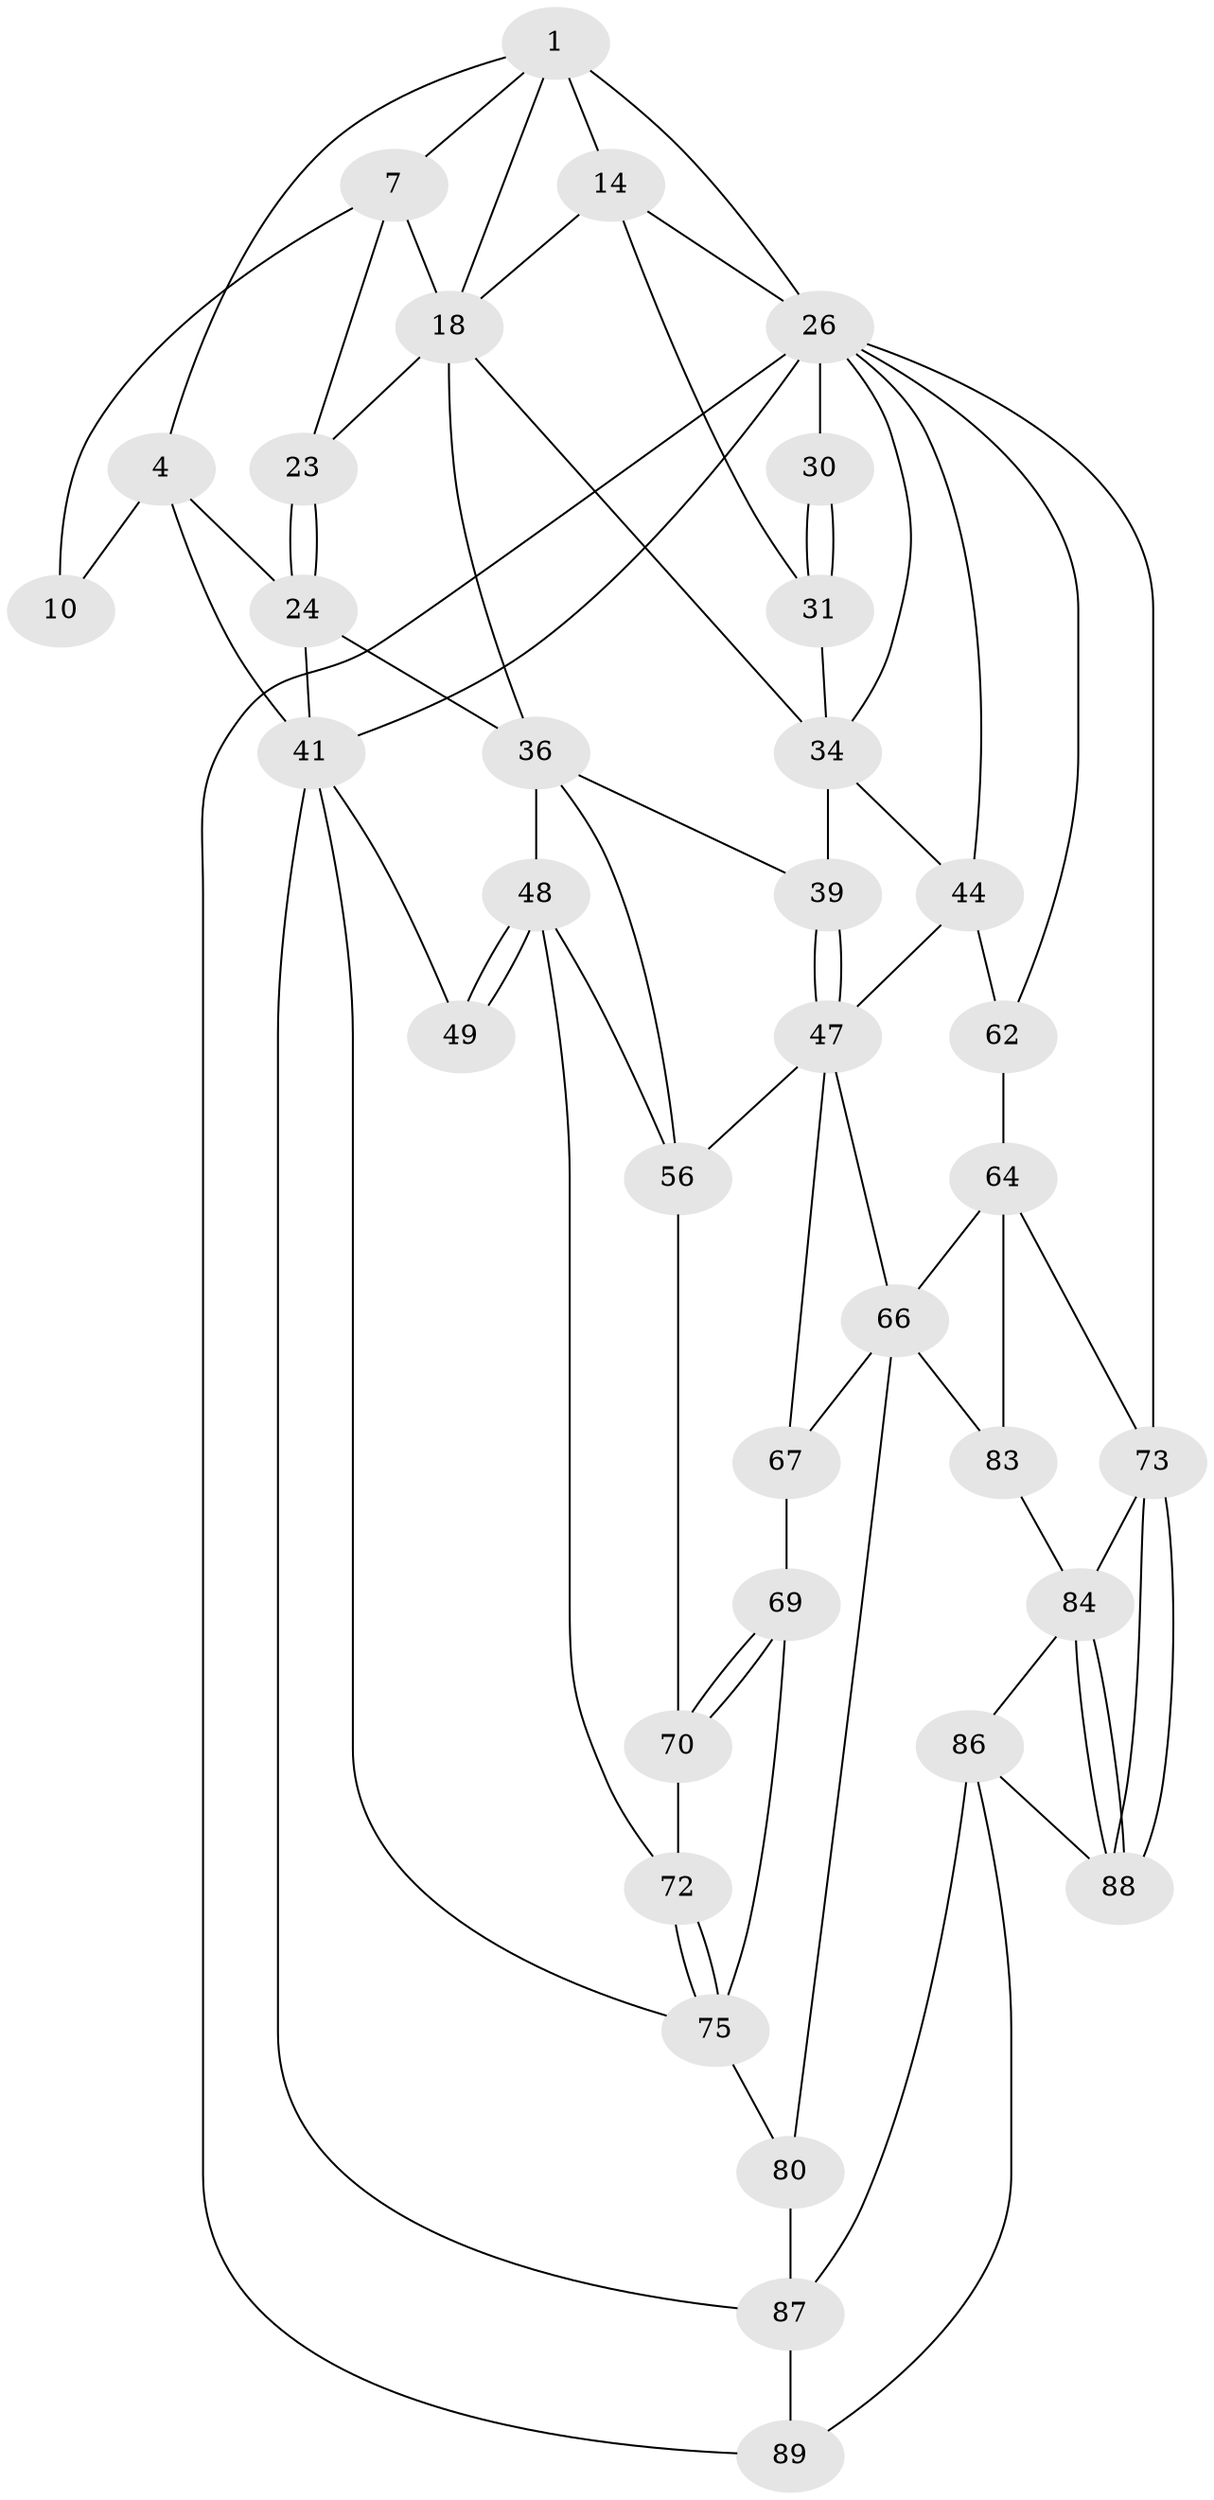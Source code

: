 // original degree distribution, {3: 0.021739130434782608, 4: 0.2391304347826087, 6: 0.21739130434782608, 5: 0.5217391304347826}
// Generated by graph-tools (version 1.1) at 2025/21/03/04/25 18:21:04]
// undirected, 36 vertices, 78 edges
graph export_dot {
graph [start="1"]
  node [color=gray90,style=filled];
  1 [pos="+0.44016796002089936+0",super="+6+2"];
  4 [pos="+0+0",super="+5+21"];
  7 [pos="+0.44421645081389705+0",super="+8"];
  10 [pos="+0.20062401944976402+0.12294533244110839"];
  14 [pos="+0.7353093413729305+0.12222811016646752",super="+16"];
  18 [pos="+0.6330815785699536+0.3330843182304649",super="+19"];
  23 [pos="+0.281210038578887+0.2124880483884158"];
  24 [pos="+0.1724631537769823+0.36912168674518925",super="+25"];
  26 [pos="+1+0.27006199421620014",super="+27+28"];
  30 [pos="+0.870090511889916+0.39355172219947804"];
  31 [pos="+0.7890504528149612+0.33564169632929924",super="+33"];
  34 [pos="+0.6740820556618107+0.40182903835184264",super="+35+40"];
  36 [pos="+0.4155841734434318+0.4343379211593041",super="+37"];
  39 [pos="+0.6323059657942093+0.4616190396509694"];
  41 [pos="+0+0.3388706661042285",super="+50"];
  44 [pos="+0.7979590031964613+0.5517645670589625",super="+46"];
  47 [pos="+0.6294932292744638+0.5297768956001809",super="+54"];
  48 [pos="+0.18616830371421303+0.5281792074522677",super="+59"];
  49 [pos="+0+0.6573157536701505"];
  56 [pos="+0.4037466553006223+0.5067673183074362",super="+58"];
  62 [pos="+0.8307754650084976+0.6578821010230985"];
  64 [pos="+0.8211428788826243+0.6670981029472507",super="+65"];
  66 [pos="+0.623898194701372+0.6039039219729831",super="+71"];
  67 [pos="+0.4186736511328043+0.6348089888240303",super="+68"];
  69 [pos="+0.295191861801803+0.6921378979438793",super="+77"];
  70 [pos="+0.2404437805723013+0.66046177085664"];
  72 [pos="+0.16092841428169086+0.7055557029853762"];
  73 [pos="+0.875899227678087+0.8408520785995562",super="+74"];
  75 [pos="+0.16423255161200342+0.7876883682426169",super="+76"];
  80 [pos="+0.4225406233252496+1",super="+81"];
  83 [pos="+0.6442563262914471+0.7525381402658924"];
  84 [pos="+0.745113831745132+0.8202372491809075",super="+85"];
  86 [pos="+0.6625737784679332+0.8433183914268293",super="+90"];
  87 [pos="+0.6584834869408366+0.8502820389879825",super="+91"];
  88 [pos="+0.9062672658595792+0.9732109514329053"];
  89 [pos="+1+1"];
  1 -- 7 [weight=2];
  1 -- 4;
  1 -- 14 [weight=2];
  1 -- 18;
  1 -- 26 [weight=2];
  4 -- 10;
  4 -- 41 [weight=2];
  4 -- 24;
  7 -- 10;
  7 -- 23;
  7 -- 18;
  14 -- 26;
  14 -- 18;
  14 -- 31;
  18 -- 34;
  18 -- 36;
  18 -- 23;
  23 -- 24;
  23 -- 24;
  24 -- 36;
  24 -- 41;
  26 -- 73;
  26 -- 89;
  26 -- 41;
  26 -- 34;
  26 -- 30;
  26 -- 44;
  26 -- 62;
  30 -- 31 [weight=2];
  30 -- 31;
  31 -- 34;
  34 -- 39;
  34 -- 44;
  36 -- 39;
  36 -- 56;
  36 -- 48;
  39 -- 47;
  39 -- 47;
  41 -- 49;
  41 -- 87;
  41 -- 75;
  44 -- 62;
  44 -- 47;
  47 -- 56;
  47 -- 66;
  47 -- 67;
  48 -- 49 [weight=2];
  48 -- 49;
  48 -- 56;
  48 -- 72;
  56 -- 70;
  62 -- 64;
  64 -- 66;
  64 -- 83;
  64 -- 73;
  66 -- 80;
  66 -- 83;
  66 -- 67 [weight=2];
  67 -- 69;
  69 -- 70;
  69 -- 70;
  69 -- 75 [weight=2];
  70 -- 72;
  72 -- 75;
  72 -- 75;
  73 -- 88;
  73 -- 88;
  73 -- 84;
  75 -- 80;
  80 -- 87 [weight=2];
  83 -- 84;
  84 -- 88;
  84 -- 88;
  84 -- 86;
  86 -- 87;
  86 -- 88;
  86 -- 89;
  87 -- 89;
}
